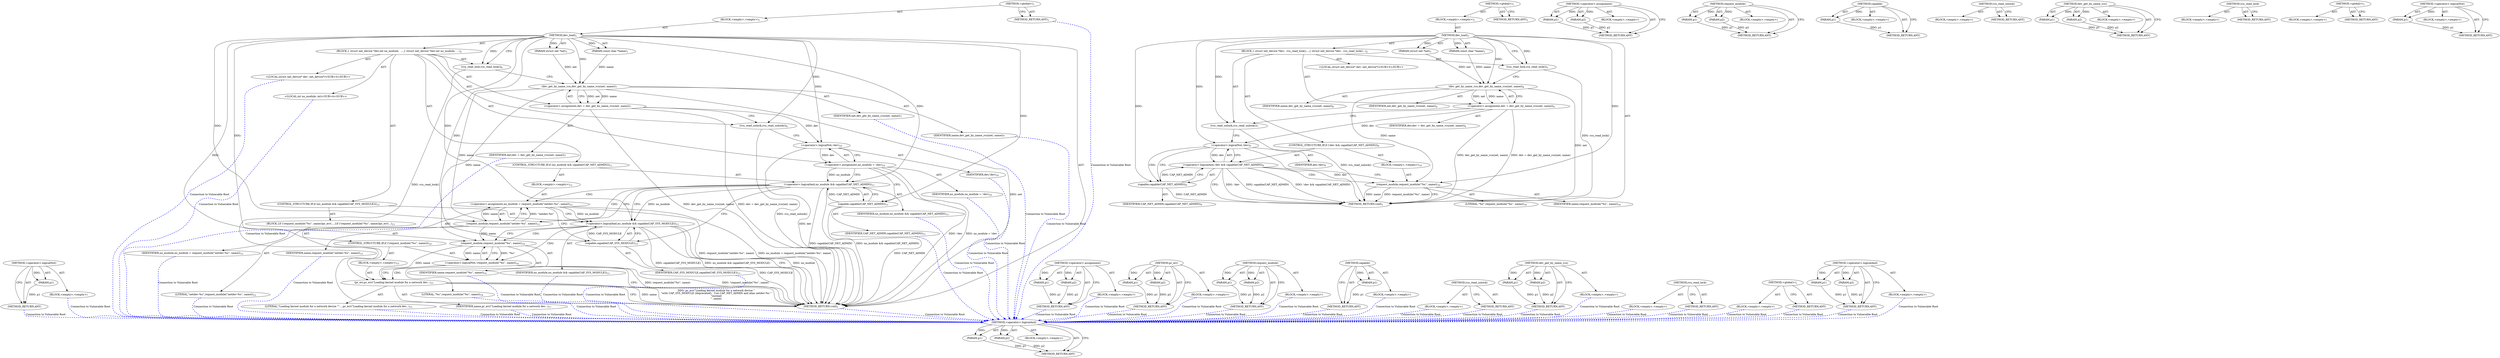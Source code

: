 digraph "&lt;operator&gt;.logicalAnd" {
vulnerable_69 [label=<(METHOD,&lt;operator&gt;.logicalAnd)>];
vulnerable_70 [label=<(PARAM,p1)>];
vulnerable_71 [label=<(PARAM,p2)>];
vulnerable_72 [label=<(BLOCK,&lt;empty&gt;,&lt;empty&gt;)>];
vulnerable_73 [label=<(METHOD_RETURN,ANY)>];
vulnerable_6 [label=<(METHOD,&lt;global&gt;)<SUB>1</SUB>>];
vulnerable_7 [label=<(BLOCK,&lt;empty&gt;,&lt;empty&gt;)<SUB>1</SUB>>];
vulnerable_8 [label=<(METHOD,dev_load)<SUB>1</SUB>>];
vulnerable_9 [label=<(PARAM,struct net *net)<SUB>1</SUB>>];
vulnerable_10 [label=<(PARAM,const char *name)<SUB>1</SUB>>];
vulnerable_11 [label=<(BLOCK,{
 	struct net_device *dev;
 
 	rcu_read_lock()...,{
 	struct net_device *dev;
 
 	rcu_read_lock()...)<SUB>2</SUB>>];
vulnerable_12 [label="<(LOCAL,struct net_device* dev: net_device*)<SUB>3</SUB>>"];
vulnerable_13 [label=<(rcu_read_lock,rcu_read_lock())<SUB>5</SUB>>];
vulnerable_14 [label=<(&lt;operator&gt;.assignment,dev = dev_get_by_name_rcu(net, name))<SUB>6</SUB>>];
vulnerable_15 [label=<(IDENTIFIER,dev,dev = dev_get_by_name_rcu(net, name))<SUB>6</SUB>>];
vulnerable_16 [label=<(dev_get_by_name_rcu,dev_get_by_name_rcu(net, name))<SUB>6</SUB>>];
vulnerable_17 [label=<(IDENTIFIER,net,dev_get_by_name_rcu(net, name))<SUB>6</SUB>>];
vulnerable_18 [label=<(IDENTIFIER,name,dev_get_by_name_rcu(net, name))<SUB>6</SUB>>];
vulnerable_19 [label=<(rcu_read_unlock,rcu_read_unlock())<SUB>7</SUB>>];
vulnerable_20 [label=<(CONTROL_STRUCTURE,IF,if (!dev &amp;&amp; capable(CAP_NET_ADMIN)))<SUB>9</SUB>>];
vulnerable_21 [label=<(&lt;operator&gt;.logicalAnd,!dev &amp;&amp; capable(CAP_NET_ADMIN))<SUB>9</SUB>>];
vulnerable_22 [label=<(&lt;operator&gt;.logicalNot,!dev)<SUB>9</SUB>>];
vulnerable_23 [label=<(IDENTIFIER,dev,!dev)<SUB>9</SUB>>];
vulnerable_24 [label=<(capable,capable(CAP_NET_ADMIN))<SUB>9</SUB>>];
vulnerable_25 [label=<(IDENTIFIER,CAP_NET_ADMIN,capable(CAP_NET_ADMIN))<SUB>9</SUB>>];
vulnerable_26 [label=<(BLOCK,&lt;empty&gt;,&lt;empty&gt;)<SUB>10</SUB>>];
vulnerable_27 [label=<(request_module,request_module(&quot;%s&quot;, name))<SUB>10</SUB>>];
vulnerable_28 [label=<(LITERAL,&quot;%s&quot;,request_module(&quot;%s&quot;, name))<SUB>10</SUB>>];
vulnerable_29 [label=<(IDENTIFIER,name,request_module(&quot;%s&quot;, name))<SUB>10</SUB>>];
vulnerable_30 [label=<(METHOD_RETURN,void)<SUB>1</SUB>>];
vulnerable_32 [label=<(METHOD_RETURN,ANY)<SUB>1</SUB>>];
vulnerable_56 [label=<(METHOD,&lt;operator&gt;.assignment)>];
vulnerable_57 [label=<(PARAM,p1)>];
vulnerable_58 [label=<(PARAM,p2)>];
vulnerable_59 [label=<(BLOCK,&lt;empty&gt;,&lt;empty&gt;)>];
vulnerable_60 [label=<(METHOD_RETURN,ANY)>];
vulnerable_82 [label=<(METHOD,request_module)>];
vulnerable_83 [label=<(PARAM,p1)>];
vulnerable_84 [label=<(PARAM,p2)>];
vulnerable_85 [label=<(BLOCK,&lt;empty&gt;,&lt;empty&gt;)>];
vulnerable_86 [label=<(METHOD_RETURN,ANY)>];
vulnerable_78 [label=<(METHOD,capable)>];
vulnerable_79 [label=<(PARAM,p1)>];
vulnerable_80 [label=<(BLOCK,&lt;empty&gt;,&lt;empty&gt;)>];
vulnerable_81 [label=<(METHOD_RETURN,ANY)>];
vulnerable_66 [label=<(METHOD,rcu_read_unlock)>];
vulnerable_67 [label=<(BLOCK,&lt;empty&gt;,&lt;empty&gt;)>];
vulnerable_68 [label=<(METHOD_RETURN,ANY)>];
vulnerable_61 [label=<(METHOD,dev_get_by_name_rcu)>];
vulnerable_62 [label=<(PARAM,p1)>];
vulnerable_63 [label=<(PARAM,p2)>];
vulnerable_64 [label=<(BLOCK,&lt;empty&gt;,&lt;empty&gt;)>];
vulnerable_65 [label=<(METHOD_RETURN,ANY)>];
vulnerable_53 [label=<(METHOD,rcu_read_lock)>];
vulnerable_54 [label=<(BLOCK,&lt;empty&gt;,&lt;empty&gt;)>];
vulnerable_55 [label=<(METHOD_RETURN,ANY)>];
vulnerable_47 [label=<(METHOD,&lt;global&gt;)<SUB>1</SUB>>];
vulnerable_48 [label=<(BLOCK,&lt;empty&gt;,&lt;empty&gt;)>];
vulnerable_49 [label=<(METHOD_RETURN,ANY)>];
vulnerable_74 [label=<(METHOD,&lt;operator&gt;.logicalNot)>];
vulnerable_75 [label=<(PARAM,p1)>];
vulnerable_76 [label=<(BLOCK,&lt;empty&gt;,&lt;empty&gt;)>];
vulnerable_77 [label=<(METHOD_RETURN,ANY)>];
fixed_96 [label=<(METHOD,&lt;operator&gt;.logicalNot)>];
fixed_97 [label=<(PARAM,p1)>];
fixed_98 [label=<(BLOCK,&lt;empty&gt;,&lt;empty&gt;)>];
fixed_99 [label=<(METHOD_RETURN,ANY)>];
fixed_6 [label=<(METHOD,&lt;global&gt;)<SUB>1</SUB>>];
fixed_7 [label=<(BLOCK,&lt;empty&gt;,&lt;empty&gt;)<SUB>1</SUB>>];
fixed_8 [label=<(METHOD,dev_load)<SUB>1</SUB>>];
fixed_9 [label=<(PARAM,struct net *net)<SUB>1</SUB>>];
fixed_10 [label=<(PARAM,const char *name)<SUB>1</SUB>>];
fixed_11 [label=<(BLOCK,{
 	struct net_device *dev;
	int no_module;
 
 ...,{
 	struct net_device *dev;
	int no_module;
 
 ...)<SUB>2</SUB>>];
fixed_12 [label="<(LOCAL,struct net_device* dev: net_device*)<SUB>3</SUB>>"];
fixed_13 [label="<(LOCAL,int no_module: int)<SUB>4</SUB>>"];
fixed_14 [label=<(rcu_read_lock,rcu_read_lock())<SUB>6</SUB>>];
fixed_15 [label=<(&lt;operator&gt;.assignment,dev = dev_get_by_name_rcu(net, name))<SUB>7</SUB>>];
fixed_16 [label=<(IDENTIFIER,dev,dev = dev_get_by_name_rcu(net, name))<SUB>7</SUB>>];
fixed_17 [label=<(dev_get_by_name_rcu,dev_get_by_name_rcu(net, name))<SUB>7</SUB>>];
fixed_18 [label=<(IDENTIFIER,net,dev_get_by_name_rcu(net, name))<SUB>7</SUB>>];
fixed_19 [label=<(IDENTIFIER,name,dev_get_by_name_rcu(net, name))<SUB>7</SUB>>];
fixed_20 [label=<(rcu_read_unlock,rcu_read_unlock())<SUB>8</SUB>>];
fixed_21 [label=<(&lt;operator&gt;.assignment,no_module = !dev)<SUB>10</SUB>>];
fixed_22 [label=<(IDENTIFIER,no_module,no_module = !dev)<SUB>10</SUB>>];
fixed_23 [label=<(&lt;operator&gt;.logicalNot,!dev)<SUB>10</SUB>>];
fixed_24 [label=<(IDENTIFIER,dev,!dev)<SUB>10</SUB>>];
fixed_25 [label=<(CONTROL_STRUCTURE,IF,if (no_module &amp;&amp; capable(CAP_NET_ADMIN)))<SUB>11</SUB>>];
fixed_26 [label=<(&lt;operator&gt;.logicalAnd,no_module &amp;&amp; capable(CAP_NET_ADMIN))<SUB>11</SUB>>];
fixed_27 [label=<(IDENTIFIER,no_module,no_module &amp;&amp; capable(CAP_NET_ADMIN))<SUB>11</SUB>>];
fixed_28 [label=<(capable,capable(CAP_NET_ADMIN))<SUB>11</SUB>>];
fixed_29 [label=<(IDENTIFIER,CAP_NET_ADMIN,capable(CAP_NET_ADMIN))<SUB>11</SUB>>];
fixed_30 [label=<(BLOCK,&lt;empty&gt;,&lt;empty&gt;)<SUB>12</SUB>>];
fixed_31 [label=<(&lt;operator&gt;.assignment,no_module = request_module(&quot;netdev-%s&quot;, name))<SUB>12</SUB>>];
fixed_32 [label=<(IDENTIFIER,no_module,no_module = request_module(&quot;netdev-%s&quot;, name))<SUB>12</SUB>>];
fixed_33 [label=<(request_module,request_module(&quot;netdev-%s&quot;, name))<SUB>12</SUB>>];
fixed_34 [label=<(LITERAL,&quot;netdev-%s&quot;,request_module(&quot;netdev-%s&quot;, name))<SUB>12</SUB>>];
fixed_35 [label=<(IDENTIFIER,name,request_module(&quot;netdev-%s&quot;, name))<SUB>12</SUB>>];
fixed_36 [label=<(CONTROL_STRUCTURE,IF,if (no_module &amp;&amp; capable(CAP_SYS_MODULE)))<SUB>13</SUB>>];
fixed_37 [label=<(&lt;operator&gt;.logicalAnd,no_module &amp;&amp; capable(CAP_SYS_MODULE))<SUB>13</SUB>>];
fixed_38 [label=<(IDENTIFIER,no_module,no_module &amp;&amp; capable(CAP_SYS_MODULE))<SUB>13</SUB>>];
fixed_39 [label=<(capable,capable(CAP_SYS_MODULE))<SUB>13</SUB>>];
fixed_40 [label=<(IDENTIFIER,CAP_SYS_MODULE,capable(CAP_SYS_MODULE))<SUB>13</SUB>>];
fixed_41 [label=<(BLOCK,{
		if (!request_module(&quot;%s&quot;, name))
			pr_err(...,{
		if (!request_module(&quot;%s&quot;, name))
			pr_err(...)<SUB>13</SUB>>];
fixed_42 [label=<(CONTROL_STRUCTURE,IF,if (!request_module(&quot;%s&quot;, name)))<SUB>14</SUB>>];
fixed_43 [label=<(&lt;operator&gt;.logicalNot,!request_module(&quot;%s&quot;, name))<SUB>14</SUB>>];
fixed_44 [label=<(request_module,request_module(&quot;%s&quot;, name))<SUB>14</SUB>>];
fixed_45 [label=<(LITERAL,&quot;%s&quot;,request_module(&quot;%s&quot;, name))<SUB>14</SUB>>];
fixed_46 [label=<(IDENTIFIER,name,request_module(&quot;%s&quot;, name))<SUB>14</SUB>>];
fixed_47 [label=<(BLOCK,&lt;empty&gt;,&lt;empty&gt;)<SUB>15</SUB>>];
fixed_48 [label=<(pr_err,pr_err(&quot;Loading kernel module for a network dev...)<SUB>15</SUB>>];
fixed_49 [label=<(LITERAL,&quot;Loading kernel module for a network device &quot;
&quot;...,pr_err(&quot;Loading kernel module for a network dev...)<SUB>15</SUB>>];
fixed_50 [label=<(IDENTIFIER,name,pr_err(&quot;Loading kernel module for a network dev...)<SUB>17</SUB>>];
fixed_51 [label=<(METHOD_RETURN,void)<SUB>1</SUB>>];
fixed_53 [label=<(METHOD_RETURN,ANY)<SUB>1</SUB>>];
fixed_83 [label=<(METHOD,&lt;operator&gt;.assignment)>];
fixed_84 [label=<(PARAM,p1)>];
fixed_85 [label=<(PARAM,p2)>];
fixed_86 [label=<(BLOCK,&lt;empty&gt;,&lt;empty&gt;)>];
fixed_87 [label=<(METHOD_RETURN,ANY)>];
fixed_114 [label=<(METHOD,pr_err)>];
fixed_115 [label=<(PARAM,p1)>];
fixed_116 [label=<(PARAM,p2)>];
fixed_117 [label=<(BLOCK,&lt;empty&gt;,&lt;empty&gt;)>];
fixed_118 [label=<(METHOD_RETURN,ANY)>];
fixed_109 [label=<(METHOD,request_module)>];
fixed_110 [label=<(PARAM,p1)>];
fixed_111 [label=<(PARAM,p2)>];
fixed_112 [label=<(BLOCK,&lt;empty&gt;,&lt;empty&gt;)>];
fixed_113 [label=<(METHOD_RETURN,ANY)>];
fixed_105 [label=<(METHOD,capable)>];
fixed_106 [label=<(PARAM,p1)>];
fixed_107 [label=<(BLOCK,&lt;empty&gt;,&lt;empty&gt;)>];
fixed_108 [label=<(METHOD_RETURN,ANY)>];
fixed_93 [label=<(METHOD,rcu_read_unlock)>];
fixed_94 [label=<(BLOCK,&lt;empty&gt;,&lt;empty&gt;)>];
fixed_95 [label=<(METHOD_RETURN,ANY)>];
fixed_88 [label=<(METHOD,dev_get_by_name_rcu)>];
fixed_89 [label=<(PARAM,p1)>];
fixed_90 [label=<(PARAM,p2)>];
fixed_91 [label=<(BLOCK,&lt;empty&gt;,&lt;empty&gt;)>];
fixed_92 [label=<(METHOD_RETURN,ANY)>];
fixed_80 [label=<(METHOD,rcu_read_lock)>];
fixed_81 [label=<(BLOCK,&lt;empty&gt;,&lt;empty&gt;)>];
fixed_82 [label=<(METHOD_RETURN,ANY)>];
fixed_74 [label=<(METHOD,&lt;global&gt;)<SUB>1</SUB>>];
fixed_75 [label=<(BLOCK,&lt;empty&gt;,&lt;empty&gt;)>];
fixed_76 [label=<(METHOD_RETURN,ANY)>];
fixed_100 [label=<(METHOD,&lt;operator&gt;.logicalAnd)>];
fixed_101 [label=<(PARAM,p1)>];
fixed_102 [label=<(PARAM,p2)>];
fixed_103 [label=<(BLOCK,&lt;empty&gt;,&lt;empty&gt;)>];
fixed_104 [label=<(METHOD_RETURN,ANY)>];
vulnerable_69 -> vulnerable_70  [key=0, label="AST: "];
vulnerable_69 -> vulnerable_70  [key=1, label="DDG: "];
vulnerable_69 -> vulnerable_72  [key=0, label="AST: "];
vulnerable_69 -> vulnerable_71  [key=0, label="AST: "];
vulnerable_69 -> vulnerable_71  [key=1, label="DDG: "];
vulnerable_69 -> vulnerable_73  [key=0, label="AST: "];
vulnerable_69 -> vulnerable_73  [key=1, label="CFG: "];
vulnerable_70 -> vulnerable_73  [key=0, label="DDG: p1"];
vulnerable_71 -> vulnerable_73  [key=0, label="DDG: p2"];
vulnerable_6 -> vulnerable_7  [key=0, label="AST: "];
vulnerable_6 -> vulnerable_32  [key=0, label="AST: "];
vulnerable_6 -> vulnerable_32  [key=1, label="CFG: "];
vulnerable_7 -> vulnerable_8  [key=0, label="AST: "];
vulnerable_8 -> vulnerable_9  [key=0, label="AST: "];
vulnerable_8 -> vulnerable_9  [key=1, label="DDG: "];
vulnerable_8 -> vulnerable_10  [key=0, label="AST: "];
vulnerable_8 -> vulnerable_10  [key=1, label="DDG: "];
vulnerable_8 -> vulnerable_11  [key=0, label="AST: "];
vulnerable_8 -> vulnerable_30  [key=0, label="AST: "];
vulnerable_8 -> vulnerable_13  [key=0, label="CFG: "];
vulnerable_8 -> vulnerable_13  [key=1, label="DDG: "];
vulnerable_8 -> vulnerable_19  [key=0, label="DDG: "];
vulnerable_8 -> vulnerable_16  [key=0, label="DDG: "];
vulnerable_8 -> vulnerable_22  [key=0, label="DDG: "];
vulnerable_8 -> vulnerable_24  [key=0, label="DDG: "];
vulnerable_8 -> vulnerable_27  [key=0, label="DDG: "];
vulnerable_9 -> vulnerable_16  [key=0, label="DDG: net"];
vulnerable_10 -> vulnerable_16  [key=0, label="DDG: name"];
vulnerable_11 -> vulnerable_12  [key=0, label="AST: "];
vulnerable_11 -> vulnerable_13  [key=0, label="AST: "];
vulnerable_11 -> vulnerable_14  [key=0, label="AST: "];
vulnerable_11 -> vulnerable_19  [key=0, label="AST: "];
vulnerable_11 -> vulnerable_20  [key=0, label="AST: "];
vulnerable_13 -> vulnerable_16  [key=0, label="CFG: "];
vulnerable_13 -> vulnerable_30  [key=0, label="DDG: rcu_read_lock()"];
vulnerable_14 -> vulnerable_15  [key=0, label="AST: "];
vulnerable_14 -> vulnerable_16  [key=0, label="AST: "];
vulnerable_14 -> vulnerable_19  [key=0, label="CFG: "];
vulnerable_14 -> vulnerable_30  [key=0, label="DDG: dev_get_by_name_rcu(net, name)"];
vulnerable_14 -> vulnerable_30  [key=1, label="DDG: dev = dev_get_by_name_rcu(net, name)"];
vulnerable_14 -> vulnerable_22  [key=0, label="DDG: dev"];
vulnerable_16 -> vulnerable_17  [key=0, label="AST: "];
vulnerable_16 -> vulnerable_18  [key=0, label="AST: "];
vulnerable_16 -> vulnerable_14  [key=0, label="CFG: "];
vulnerable_16 -> vulnerable_14  [key=1, label="DDG: net"];
vulnerable_16 -> vulnerable_14  [key=2, label="DDG: name"];
vulnerable_16 -> vulnerable_30  [key=0, label="DDG: net"];
vulnerable_16 -> vulnerable_27  [key=0, label="DDG: name"];
vulnerable_19 -> vulnerable_22  [key=0, label="CFG: "];
vulnerable_19 -> vulnerable_30  [key=0, label="DDG: rcu_read_unlock()"];
vulnerable_20 -> vulnerable_21  [key=0, label="AST: "];
vulnerable_20 -> vulnerable_26  [key=0, label="AST: "];
vulnerable_21 -> vulnerable_22  [key=0, label="AST: "];
vulnerable_21 -> vulnerable_24  [key=0, label="AST: "];
vulnerable_21 -> vulnerable_30  [key=0, label="CFG: "];
vulnerable_21 -> vulnerable_30  [key=1, label="DDG: !dev"];
vulnerable_21 -> vulnerable_30  [key=2, label="DDG: capable(CAP_NET_ADMIN)"];
vulnerable_21 -> vulnerable_30  [key=3, label="DDG: !dev &amp;&amp; capable(CAP_NET_ADMIN)"];
vulnerable_21 -> vulnerable_27  [key=0, label="CFG: "];
vulnerable_21 -> vulnerable_27  [key=1, label="CDG: "];
vulnerable_22 -> vulnerable_23  [key=0, label="AST: "];
vulnerable_22 -> vulnerable_21  [key=0, label="CFG: "];
vulnerable_22 -> vulnerable_21  [key=1, label="DDG: dev"];
vulnerable_22 -> vulnerable_24  [key=0, label="CFG: "];
vulnerable_22 -> vulnerable_24  [key=1, label="CDG: "];
vulnerable_22 -> vulnerable_30  [key=0, label="DDG: dev"];
vulnerable_24 -> vulnerable_25  [key=0, label="AST: "];
vulnerable_24 -> vulnerable_21  [key=0, label="CFG: "];
vulnerable_24 -> vulnerable_21  [key=1, label="DDG: CAP_NET_ADMIN"];
vulnerable_24 -> vulnerable_30  [key=0, label="DDG: CAP_NET_ADMIN"];
vulnerable_26 -> vulnerable_27  [key=0, label="AST: "];
vulnerable_27 -> vulnerable_28  [key=0, label="AST: "];
vulnerable_27 -> vulnerable_29  [key=0, label="AST: "];
vulnerable_27 -> vulnerable_30  [key=0, label="CFG: "];
vulnerable_27 -> vulnerable_30  [key=1, label="DDG: name"];
vulnerable_27 -> vulnerable_30  [key=2, label="DDG: request_module(&quot;%s&quot;, name)"];
vulnerable_56 -> vulnerable_57  [key=0, label="AST: "];
vulnerable_56 -> vulnerable_57  [key=1, label="DDG: "];
vulnerable_56 -> vulnerable_59  [key=0, label="AST: "];
vulnerable_56 -> vulnerable_58  [key=0, label="AST: "];
vulnerable_56 -> vulnerable_58  [key=1, label="DDG: "];
vulnerable_56 -> vulnerable_60  [key=0, label="AST: "];
vulnerable_56 -> vulnerable_60  [key=1, label="CFG: "];
vulnerable_57 -> vulnerable_60  [key=0, label="DDG: p1"];
vulnerable_58 -> vulnerable_60  [key=0, label="DDG: p2"];
vulnerable_82 -> vulnerable_83  [key=0, label="AST: "];
vulnerable_82 -> vulnerable_83  [key=1, label="DDG: "];
vulnerable_82 -> vulnerable_85  [key=0, label="AST: "];
vulnerable_82 -> vulnerable_84  [key=0, label="AST: "];
vulnerable_82 -> vulnerable_84  [key=1, label="DDG: "];
vulnerable_82 -> vulnerable_86  [key=0, label="AST: "];
vulnerable_82 -> vulnerable_86  [key=1, label="CFG: "];
vulnerable_83 -> vulnerable_86  [key=0, label="DDG: p1"];
vulnerable_84 -> vulnerable_86  [key=0, label="DDG: p2"];
vulnerable_78 -> vulnerable_79  [key=0, label="AST: "];
vulnerable_78 -> vulnerable_79  [key=1, label="DDG: "];
vulnerable_78 -> vulnerable_80  [key=0, label="AST: "];
vulnerable_78 -> vulnerable_81  [key=0, label="AST: "];
vulnerable_78 -> vulnerable_81  [key=1, label="CFG: "];
vulnerable_79 -> vulnerable_81  [key=0, label="DDG: p1"];
vulnerable_66 -> vulnerable_67  [key=0, label="AST: "];
vulnerable_66 -> vulnerable_68  [key=0, label="AST: "];
vulnerable_66 -> vulnerable_68  [key=1, label="CFG: "];
vulnerable_61 -> vulnerable_62  [key=0, label="AST: "];
vulnerable_61 -> vulnerable_62  [key=1, label="DDG: "];
vulnerable_61 -> vulnerable_64  [key=0, label="AST: "];
vulnerable_61 -> vulnerable_63  [key=0, label="AST: "];
vulnerable_61 -> vulnerable_63  [key=1, label="DDG: "];
vulnerable_61 -> vulnerable_65  [key=0, label="AST: "];
vulnerable_61 -> vulnerable_65  [key=1, label="CFG: "];
vulnerable_62 -> vulnerable_65  [key=0, label="DDG: p1"];
vulnerable_63 -> vulnerable_65  [key=0, label="DDG: p2"];
vulnerable_53 -> vulnerable_54  [key=0, label="AST: "];
vulnerable_53 -> vulnerable_55  [key=0, label="AST: "];
vulnerable_53 -> vulnerable_55  [key=1, label="CFG: "];
vulnerable_47 -> vulnerable_48  [key=0, label="AST: "];
vulnerable_47 -> vulnerable_49  [key=0, label="AST: "];
vulnerable_47 -> vulnerable_49  [key=1, label="CFG: "];
vulnerable_74 -> vulnerable_75  [key=0, label="AST: "];
vulnerable_74 -> vulnerable_75  [key=1, label="DDG: "];
vulnerable_74 -> vulnerable_76  [key=0, label="AST: "];
vulnerable_74 -> vulnerable_77  [key=0, label="AST: "];
vulnerable_74 -> vulnerable_77  [key=1, label="CFG: "];
vulnerable_75 -> vulnerable_77  [key=0, label="DDG: p1"];
fixed_96 -> fixed_97  [key=0, label="AST: "];
fixed_96 -> fixed_97  [key=1, label="DDG: "];
fixed_96 -> fixed_98  [key=0, label="AST: "];
fixed_96 -> fixed_99  [key=0, label="AST: "];
fixed_96 -> fixed_99  [key=1, label="CFG: "];
fixed_97 -> fixed_99  [key=0, label="DDG: p1"];
fixed_98 -> vulnerable_69  [color=blue, key=0, label="Connection to Vulnerable Root", penwidth="2.0", style=dashed];
fixed_99 -> vulnerable_69  [color=blue, key=0, label="Connection to Vulnerable Root", penwidth="2.0", style=dashed];
fixed_6 -> fixed_7  [key=0, label="AST: "];
fixed_6 -> fixed_53  [key=0, label="AST: "];
fixed_6 -> fixed_53  [key=1, label="CFG: "];
fixed_7 -> fixed_8  [key=0, label="AST: "];
fixed_8 -> fixed_9  [key=0, label="AST: "];
fixed_8 -> fixed_9  [key=1, label="DDG: "];
fixed_8 -> fixed_10  [key=0, label="AST: "];
fixed_8 -> fixed_10  [key=1, label="DDG: "];
fixed_8 -> fixed_11  [key=0, label="AST: "];
fixed_8 -> fixed_51  [key=0, label="AST: "];
fixed_8 -> fixed_14  [key=0, label="CFG: "];
fixed_8 -> fixed_14  [key=1, label="DDG: "];
fixed_8 -> fixed_20  [key=0, label="DDG: "];
fixed_8 -> fixed_17  [key=0, label="DDG: "];
fixed_8 -> fixed_23  [key=0, label="DDG: "];
fixed_8 -> fixed_26  [key=0, label="DDG: "];
fixed_8 -> fixed_37  [key=0, label="DDG: "];
fixed_8 -> fixed_28  [key=0, label="DDG: "];
fixed_8 -> fixed_39  [key=0, label="DDG: "];
fixed_8 -> fixed_33  [key=0, label="DDG: "];
fixed_8 -> fixed_44  [key=0, label="DDG: "];
fixed_8 -> fixed_48  [key=0, label="DDG: "];
fixed_9 -> fixed_17  [key=0, label="DDG: net"];
fixed_10 -> fixed_17  [key=0, label="DDG: name"];
fixed_11 -> fixed_12  [key=0, label="AST: "];
fixed_11 -> fixed_13  [key=0, label="AST: "];
fixed_11 -> fixed_14  [key=0, label="AST: "];
fixed_11 -> fixed_15  [key=0, label="AST: "];
fixed_11 -> fixed_20  [key=0, label="AST: "];
fixed_11 -> fixed_21  [key=0, label="AST: "];
fixed_11 -> fixed_25  [key=0, label="AST: "];
fixed_11 -> fixed_36  [key=0, label="AST: "];
fixed_12 -> vulnerable_69  [color=blue, key=0, label="Connection to Vulnerable Root", penwidth="2.0", style=dashed];
fixed_13 -> vulnerable_69  [color=blue, key=0, label="Connection to Vulnerable Root", penwidth="2.0", style=dashed];
fixed_14 -> fixed_17  [key=0, label="CFG: "];
fixed_14 -> fixed_51  [key=0, label="DDG: rcu_read_lock()"];
fixed_15 -> fixed_16  [key=0, label="AST: "];
fixed_15 -> fixed_17  [key=0, label="AST: "];
fixed_15 -> fixed_20  [key=0, label="CFG: "];
fixed_15 -> fixed_51  [key=0, label="DDG: dev_get_by_name_rcu(net, name)"];
fixed_15 -> fixed_51  [key=1, label="DDG: dev = dev_get_by_name_rcu(net, name)"];
fixed_15 -> fixed_23  [key=0, label="DDG: dev"];
fixed_16 -> vulnerable_69  [color=blue, key=0, label="Connection to Vulnerable Root", penwidth="2.0", style=dashed];
fixed_17 -> fixed_18  [key=0, label="AST: "];
fixed_17 -> fixed_19  [key=0, label="AST: "];
fixed_17 -> fixed_15  [key=0, label="CFG: "];
fixed_17 -> fixed_15  [key=1, label="DDG: net"];
fixed_17 -> fixed_15  [key=2, label="DDG: name"];
fixed_17 -> fixed_51  [key=0, label="DDG: net"];
fixed_17 -> fixed_33  [key=0, label="DDG: name"];
fixed_17 -> fixed_44  [key=0, label="DDG: name"];
fixed_18 -> vulnerable_69  [color=blue, key=0, label="Connection to Vulnerable Root", penwidth="2.0", style=dashed];
fixed_19 -> vulnerable_69  [color=blue, key=0, label="Connection to Vulnerable Root", penwidth="2.0", style=dashed];
fixed_20 -> fixed_23  [key=0, label="CFG: "];
fixed_20 -> fixed_51  [key=0, label="DDG: rcu_read_unlock()"];
fixed_21 -> fixed_22  [key=0, label="AST: "];
fixed_21 -> fixed_23  [key=0, label="AST: "];
fixed_21 -> fixed_26  [key=0, label="CFG: "];
fixed_21 -> fixed_26  [key=1, label="DDG: no_module"];
fixed_21 -> fixed_28  [key=0, label="CFG: "];
fixed_21 -> fixed_51  [key=0, label="DDG: !dev"];
fixed_21 -> fixed_51  [key=1, label="DDG: no_module = !dev"];
fixed_22 -> vulnerable_69  [color=blue, key=0, label="Connection to Vulnerable Root", penwidth="2.0", style=dashed];
fixed_23 -> fixed_24  [key=0, label="AST: "];
fixed_23 -> fixed_21  [key=0, label="CFG: "];
fixed_23 -> fixed_21  [key=1, label="DDG: dev"];
fixed_23 -> fixed_51  [key=0, label="DDG: dev"];
fixed_24 -> vulnerable_69  [color=blue, key=0, label="Connection to Vulnerable Root", penwidth="2.0", style=dashed];
fixed_25 -> fixed_26  [key=0, label="AST: "];
fixed_25 -> fixed_30  [key=0, label="AST: "];
fixed_26 -> fixed_27  [key=0, label="AST: "];
fixed_26 -> fixed_28  [key=0, label="AST: "];
fixed_26 -> fixed_33  [key=0, label="CFG: "];
fixed_26 -> fixed_33  [key=1, label="CDG: "];
fixed_26 -> fixed_37  [key=0, label="CFG: "];
fixed_26 -> fixed_37  [key=1, label="DDG: no_module"];
fixed_26 -> fixed_39  [key=0, label="CFG: "];
fixed_26 -> fixed_51  [key=0, label="DDG: capable(CAP_NET_ADMIN)"];
fixed_26 -> fixed_51  [key=1, label="DDG: no_module &amp;&amp; capable(CAP_NET_ADMIN)"];
fixed_26 -> fixed_31  [key=0, label="CDG: "];
fixed_27 -> vulnerable_69  [color=blue, key=0, label="Connection to Vulnerable Root", penwidth="2.0", style=dashed];
fixed_28 -> fixed_29  [key=0, label="AST: "];
fixed_28 -> fixed_26  [key=0, label="CFG: "];
fixed_28 -> fixed_26  [key=1, label="DDG: CAP_NET_ADMIN"];
fixed_28 -> fixed_51  [key=0, label="DDG: CAP_NET_ADMIN"];
fixed_29 -> vulnerable_69  [color=blue, key=0, label="Connection to Vulnerable Root", penwidth="2.0", style=dashed];
fixed_30 -> fixed_31  [key=0, label="AST: "];
fixed_31 -> fixed_32  [key=0, label="AST: "];
fixed_31 -> fixed_33  [key=0, label="AST: "];
fixed_31 -> fixed_37  [key=0, label="CFG: "];
fixed_31 -> fixed_37  [key=1, label="DDG: no_module"];
fixed_31 -> fixed_39  [key=0, label="CFG: "];
fixed_31 -> fixed_51  [key=0, label="DDG: request_module(&quot;netdev-%s&quot;, name)"];
fixed_31 -> fixed_51  [key=1, label="DDG: no_module = request_module(&quot;netdev-%s&quot;, name)"];
fixed_32 -> vulnerable_69  [color=blue, key=0, label="Connection to Vulnerable Root", penwidth="2.0", style=dashed];
fixed_33 -> fixed_34  [key=0, label="AST: "];
fixed_33 -> fixed_35  [key=0, label="AST: "];
fixed_33 -> fixed_31  [key=0, label="CFG: "];
fixed_33 -> fixed_31  [key=1, label="DDG: &quot;netdev-%s&quot;"];
fixed_33 -> fixed_31  [key=2, label="DDG: name"];
fixed_33 -> fixed_44  [key=0, label="DDG: name"];
fixed_34 -> vulnerable_69  [color=blue, key=0, label="Connection to Vulnerable Root", penwidth="2.0", style=dashed];
fixed_35 -> vulnerable_69  [color=blue, key=0, label="Connection to Vulnerable Root", penwidth="2.0", style=dashed];
fixed_36 -> fixed_37  [key=0, label="AST: "];
fixed_36 -> fixed_41  [key=0, label="AST: "];
fixed_37 -> fixed_38  [key=0, label="AST: "];
fixed_37 -> fixed_39  [key=0, label="AST: "];
fixed_37 -> fixed_51  [key=0, label="CFG: "];
fixed_37 -> fixed_51  [key=1, label="DDG: no_module"];
fixed_37 -> fixed_51  [key=2, label="DDG: capable(CAP_SYS_MODULE)"];
fixed_37 -> fixed_51  [key=3, label="DDG: no_module &amp;&amp; capable(CAP_SYS_MODULE)"];
fixed_37 -> fixed_44  [key=0, label="CFG: "];
fixed_37 -> fixed_44  [key=1, label="CDG: "];
fixed_37 -> fixed_43  [key=0, label="CDG: "];
fixed_38 -> vulnerable_69  [color=blue, key=0, label="Connection to Vulnerable Root", penwidth="2.0", style=dashed];
fixed_39 -> fixed_40  [key=0, label="AST: "];
fixed_39 -> fixed_37  [key=0, label="CFG: "];
fixed_39 -> fixed_37  [key=1, label="DDG: CAP_SYS_MODULE"];
fixed_39 -> fixed_51  [key=0, label="DDG: CAP_SYS_MODULE"];
fixed_40 -> vulnerable_69  [color=blue, key=0, label="Connection to Vulnerable Root", penwidth="2.0", style=dashed];
fixed_41 -> fixed_42  [key=0, label="AST: "];
fixed_42 -> fixed_43  [key=0, label="AST: "];
fixed_42 -> fixed_47  [key=0, label="AST: "];
fixed_43 -> fixed_44  [key=0, label="AST: "];
fixed_43 -> fixed_51  [key=0, label="CFG: "];
fixed_43 -> fixed_51  [key=1, label="DDG: request_module(&quot;%s&quot;, name)"];
fixed_43 -> fixed_51  [key=2, label="DDG: !request_module(&quot;%s&quot;, name)"];
fixed_43 -> fixed_48  [key=0, label="CFG: "];
fixed_43 -> fixed_48  [key=1, label="CDG: "];
fixed_44 -> fixed_45  [key=0, label="AST: "];
fixed_44 -> fixed_46  [key=0, label="AST: "];
fixed_44 -> fixed_43  [key=0, label="CFG: "];
fixed_44 -> fixed_43  [key=1, label="DDG: &quot;%s&quot;"];
fixed_44 -> fixed_43  [key=2, label="DDG: name"];
fixed_44 -> fixed_48  [key=0, label="DDG: name"];
fixed_45 -> vulnerable_69  [color=blue, key=0, label="Connection to Vulnerable Root", penwidth="2.0", style=dashed];
fixed_46 -> vulnerable_69  [color=blue, key=0, label="Connection to Vulnerable Root", penwidth="2.0", style=dashed];
fixed_47 -> fixed_48  [key=0, label="AST: "];
fixed_48 -> fixed_49  [key=0, label="AST: "];
fixed_48 -> fixed_50  [key=0, label="AST: "];
fixed_48 -> fixed_51  [key=0, label="CFG: "];
fixed_48 -> fixed_51  [key=1, label="DDG: name"];
fixed_48 -> fixed_51  [key=2, label="DDG: pr_err(&quot;Loading kernel module for a network device &quot;
&quot;with CAP_SYS_MODULE (deprecated).  Use CAP_NET_ADMIN and alias netdev-%s &quot;
&quot;instead\n&quot;, name)"];
fixed_49 -> vulnerable_69  [color=blue, key=0, label="Connection to Vulnerable Root", penwidth="2.0", style=dashed];
fixed_50 -> vulnerable_69  [color=blue, key=0, label="Connection to Vulnerable Root", penwidth="2.0", style=dashed];
fixed_51 -> vulnerable_69  [color=blue, key=0, label="Connection to Vulnerable Root", penwidth="2.0", style=dashed];
fixed_53 -> vulnerable_69  [color=blue, key=0, label="Connection to Vulnerable Root", penwidth="2.0", style=dashed];
fixed_83 -> fixed_84  [key=0, label="AST: "];
fixed_83 -> fixed_84  [key=1, label="DDG: "];
fixed_83 -> fixed_86  [key=0, label="AST: "];
fixed_83 -> fixed_85  [key=0, label="AST: "];
fixed_83 -> fixed_85  [key=1, label="DDG: "];
fixed_83 -> fixed_87  [key=0, label="AST: "];
fixed_83 -> fixed_87  [key=1, label="CFG: "];
fixed_84 -> fixed_87  [key=0, label="DDG: p1"];
fixed_85 -> fixed_87  [key=0, label="DDG: p2"];
fixed_86 -> vulnerable_69  [color=blue, key=0, label="Connection to Vulnerable Root", penwidth="2.0", style=dashed];
fixed_87 -> vulnerable_69  [color=blue, key=0, label="Connection to Vulnerable Root", penwidth="2.0", style=dashed];
fixed_114 -> fixed_115  [key=0, label="AST: "];
fixed_114 -> fixed_115  [key=1, label="DDG: "];
fixed_114 -> fixed_117  [key=0, label="AST: "];
fixed_114 -> fixed_116  [key=0, label="AST: "];
fixed_114 -> fixed_116  [key=1, label="DDG: "];
fixed_114 -> fixed_118  [key=0, label="AST: "];
fixed_114 -> fixed_118  [key=1, label="CFG: "];
fixed_115 -> fixed_118  [key=0, label="DDG: p1"];
fixed_116 -> fixed_118  [key=0, label="DDG: p2"];
fixed_117 -> vulnerable_69  [color=blue, key=0, label="Connection to Vulnerable Root", penwidth="2.0", style=dashed];
fixed_118 -> vulnerable_69  [color=blue, key=0, label="Connection to Vulnerable Root", penwidth="2.0", style=dashed];
fixed_109 -> fixed_110  [key=0, label="AST: "];
fixed_109 -> fixed_110  [key=1, label="DDG: "];
fixed_109 -> fixed_112  [key=0, label="AST: "];
fixed_109 -> fixed_111  [key=0, label="AST: "];
fixed_109 -> fixed_111  [key=1, label="DDG: "];
fixed_109 -> fixed_113  [key=0, label="AST: "];
fixed_109 -> fixed_113  [key=1, label="CFG: "];
fixed_110 -> fixed_113  [key=0, label="DDG: p1"];
fixed_111 -> fixed_113  [key=0, label="DDG: p2"];
fixed_112 -> vulnerable_69  [color=blue, key=0, label="Connection to Vulnerable Root", penwidth="2.0", style=dashed];
fixed_113 -> vulnerable_69  [color=blue, key=0, label="Connection to Vulnerable Root", penwidth="2.0", style=dashed];
fixed_105 -> fixed_106  [key=0, label="AST: "];
fixed_105 -> fixed_106  [key=1, label="DDG: "];
fixed_105 -> fixed_107  [key=0, label="AST: "];
fixed_105 -> fixed_108  [key=0, label="AST: "];
fixed_105 -> fixed_108  [key=1, label="CFG: "];
fixed_106 -> fixed_108  [key=0, label="DDG: p1"];
fixed_107 -> vulnerable_69  [color=blue, key=0, label="Connection to Vulnerable Root", penwidth="2.0", style=dashed];
fixed_108 -> vulnerable_69  [color=blue, key=0, label="Connection to Vulnerable Root", penwidth="2.0", style=dashed];
fixed_93 -> fixed_94  [key=0, label="AST: "];
fixed_93 -> fixed_95  [key=0, label="AST: "];
fixed_93 -> fixed_95  [key=1, label="CFG: "];
fixed_94 -> vulnerable_69  [color=blue, key=0, label="Connection to Vulnerable Root", penwidth="2.0", style=dashed];
fixed_95 -> vulnerable_69  [color=blue, key=0, label="Connection to Vulnerable Root", penwidth="2.0", style=dashed];
fixed_88 -> fixed_89  [key=0, label="AST: "];
fixed_88 -> fixed_89  [key=1, label="DDG: "];
fixed_88 -> fixed_91  [key=0, label="AST: "];
fixed_88 -> fixed_90  [key=0, label="AST: "];
fixed_88 -> fixed_90  [key=1, label="DDG: "];
fixed_88 -> fixed_92  [key=0, label="AST: "];
fixed_88 -> fixed_92  [key=1, label="CFG: "];
fixed_89 -> fixed_92  [key=0, label="DDG: p1"];
fixed_90 -> fixed_92  [key=0, label="DDG: p2"];
fixed_91 -> vulnerable_69  [color=blue, key=0, label="Connection to Vulnerable Root", penwidth="2.0", style=dashed];
fixed_92 -> vulnerable_69  [color=blue, key=0, label="Connection to Vulnerable Root", penwidth="2.0", style=dashed];
fixed_80 -> fixed_81  [key=0, label="AST: "];
fixed_80 -> fixed_82  [key=0, label="AST: "];
fixed_80 -> fixed_82  [key=1, label="CFG: "];
fixed_81 -> vulnerable_69  [color=blue, key=0, label="Connection to Vulnerable Root", penwidth="2.0", style=dashed];
fixed_82 -> vulnerable_69  [color=blue, key=0, label="Connection to Vulnerable Root", penwidth="2.0", style=dashed];
fixed_74 -> fixed_75  [key=0, label="AST: "];
fixed_74 -> fixed_76  [key=0, label="AST: "];
fixed_74 -> fixed_76  [key=1, label="CFG: "];
fixed_75 -> vulnerable_69  [color=blue, key=0, label="Connection to Vulnerable Root", penwidth="2.0", style=dashed];
fixed_76 -> vulnerable_69  [color=blue, key=0, label="Connection to Vulnerable Root", penwidth="2.0", style=dashed];
fixed_100 -> fixed_101  [key=0, label="AST: "];
fixed_100 -> fixed_101  [key=1, label="DDG: "];
fixed_100 -> fixed_103  [key=0, label="AST: "];
fixed_100 -> fixed_102  [key=0, label="AST: "];
fixed_100 -> fixed_102  [key=1, label="DDG: "];
fixed_100 -> fixed_104  [key=0, label="AST: "];
fixed_100 -> fixed_104  [key=1, label="CFG: "];
fixed_101 -> fixed_104  [key=0, label="DDG: p1"];
fixed_102 -> fixed_104  [key=0, label="DDG: p2"];
fixed_103 -> vulnerable_69  [color=blue, key=0, label="Connection to Vulnerable Root", penwidth="2.0", style=dashed];
fixed_104 -> vulnerable_69  [color=blue, key=0, label="Connection to Vulnerable Root", penwidth="2.0", style=dashed];
}
